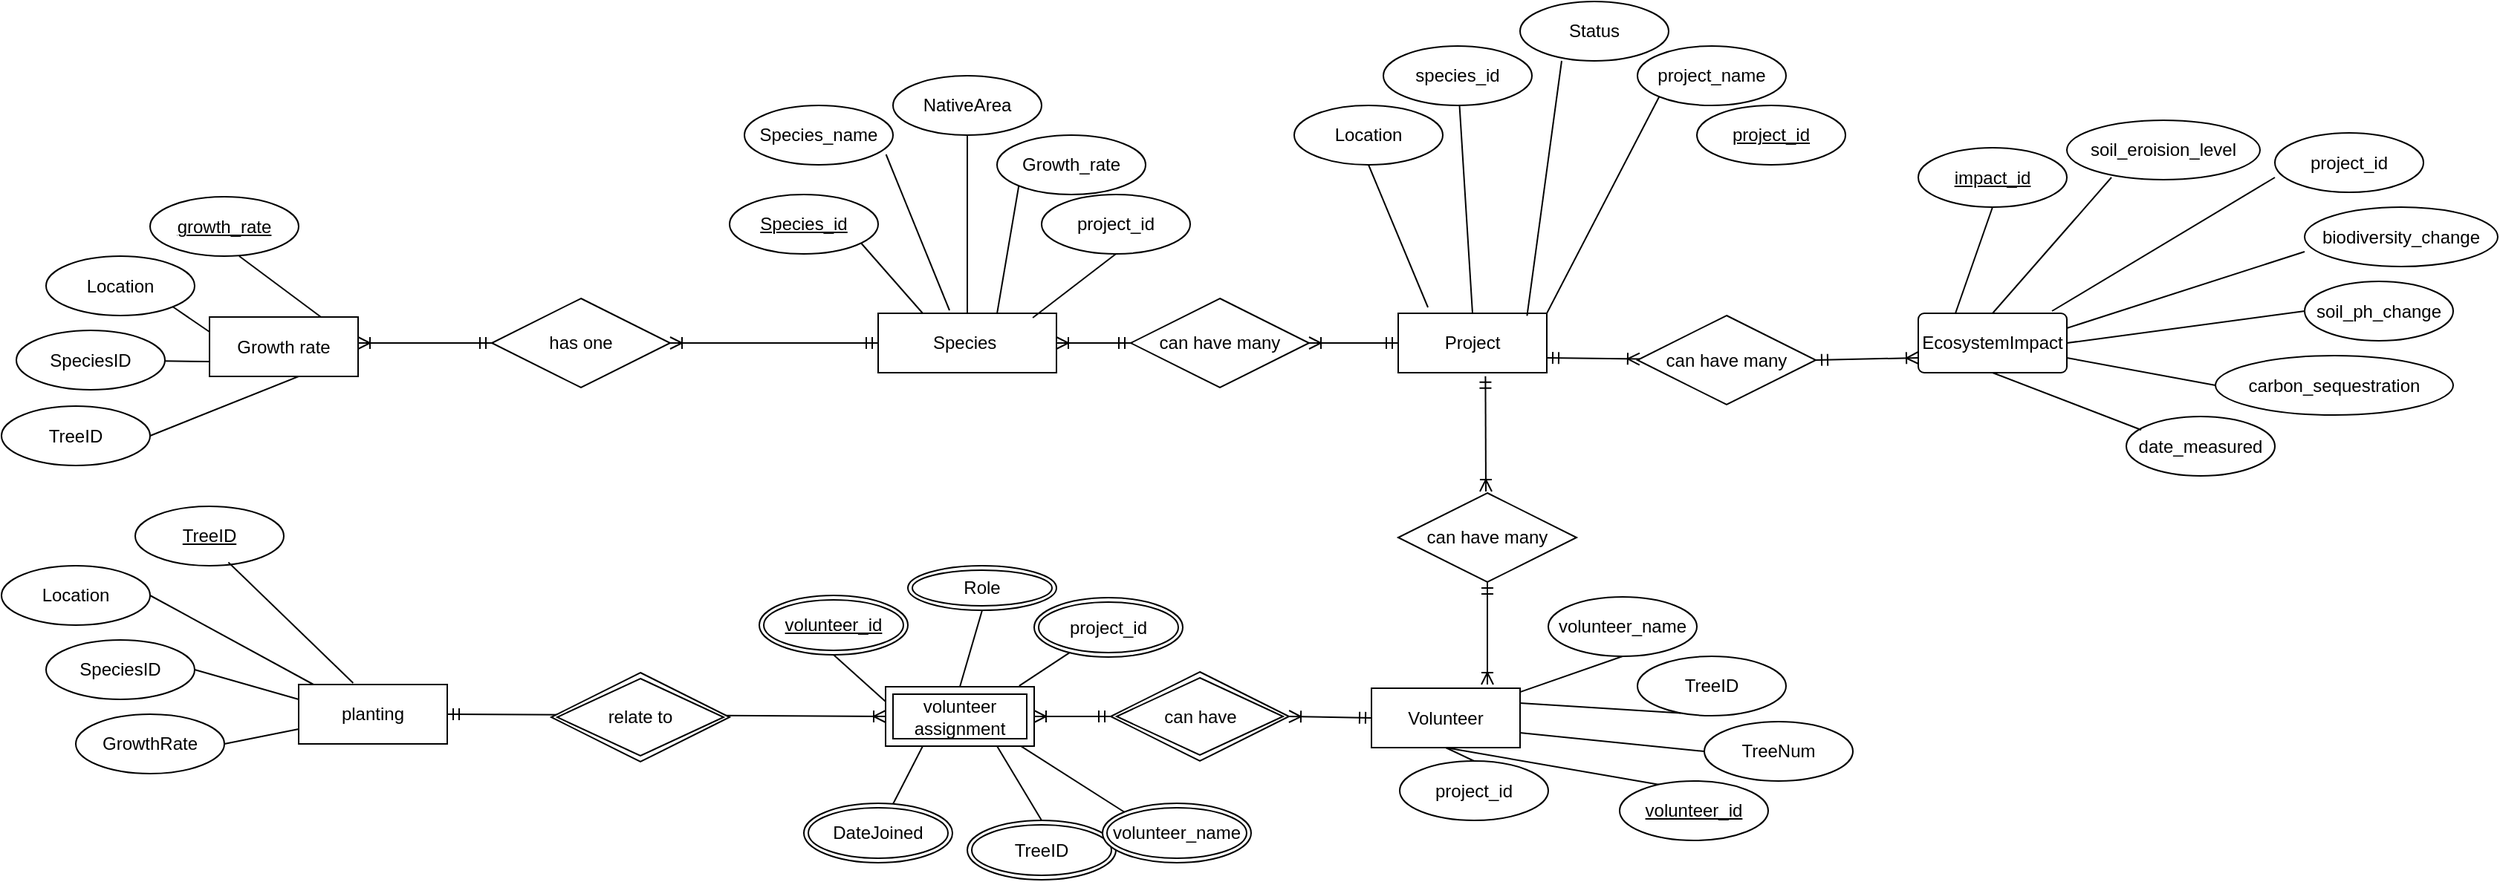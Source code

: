 <mxfile version="24.8.6">
  <diagram name="Page-1" id="6HX-MXcLMIl6TyerD5Ir">
    <mxGraphModel dx="1884" dy="493" grid="1" gridSize="10" guides="1" tooltips="1" connect="1" arrows="1" fold="1" page="1" pageScale="1" pageWidth="850" pageHeight="1100" math="0" shadow="0">
      <root>
        <mxCell id="0" />
        <mxCell id="1" parent="0" />
        <mxCell id="ytlrNSvULWhmnT2JwJBG-1" value="" style="edgeStyle=entityRelationEdgeStyle;fontSize=12;html=1;endArrow=ERmandOne;startArrow=ERoneToMany;rounded=0;startFill=0;endFill=0;exitX=1;exitY=0.5;exitDx=0;exitDy=0;entryX=0;entryY=0.5;entryDx=0;entryDy=0;" edge="1" parent="1" source="ytlrNSvULWhmnT2JwJBG-3" target="ytlrNSvULWhmnT2JwJBG-31">
          <mxGeometry width="100" height="100" relative="1" as="geometry">
            <mxPoint x="-20" y="320" as="sourcePoint" />
            <mxPoint x="80" y="220" as="targetPoint" />
          </mxGeometry>
        </mxCell>
        <mxCell id="ytlrNSvULWhmnT2JwJBG-2" value="" style="edgeStyle=entityRelationEdgeStyle;fontSize=12;html=1;endArrow=ERmandOne;startArrow=ERoneToMany;rounded=0;startFill=0;endFill=0;exitX=1;exitY=0.5;exitDx=0;exitDy=0;entryX=0;entryY=0.5;entryDx=0;entryDy=0;" edge="1" parent="1" source="ytlrNSvULWhmnT2JwJBG-20" target="ytlrNSvULWhmnT2JwJBG-3">
          <mxGeometry width="100" height="100" relative="1" as="geometry">
            <mxPoint x="-130" y="290" as="sourcePoint" />
            <mxPoint x="100" y="290" as="targetPoint" />
          </mxGeometry>
        </mxCell>
        <mxCell id="ytlrNSvULWhmnT2JwJBG-3" value="can have many" style="shape=rhombus;perimeter=rhombusPerimeter;whiteSpace=wrap;html=1;align=center;container=0;" vertex="1" parent="1">
          <mxGeometry x="-80" y="260" width="120" height="60" as="geometry" />
        </mxCell>
        <mxCell id="ytlrNSvULWhmnT2JwJBG-4" value="volunteer_name" style="ellipse;whiteSpace=wrap;html=1;align=center;container=0;" vertex="1" parent="1">
          <mxGeometry x="201" y="461" width="100" height="40" as="geometry" />
        </mxCell>
        <mxCell id="ytlrNSvULWhmnT2JwJBG-5" value="" style="endArrow=none;html=1;rounded=0;exitX=0.5;exitY=1;exitDx=0;exitDy=0;" edge="1" parent="1" source="ytlrNSvULWhmnT2JwJBG-4" target="ytlrNSvULWhmnT2JwJBG-59">
          <mxGeometry relative="1" as="geometry">
            <mxPoint x="170" y="440" as="sourcePoint" />
            <mxPoint x="330" y="440" as="targetPoint" />
          </mxGeometry>
        </mxCell>
        <mxCell id="ytlrNSvULWhmnT2JwJBG-6" value="TreeID" style="ellipse;whiteSpace=wrap;html=1;align=center;container=0;" vertex="1" parent="1">
          <mxGeometry x="261" y="501" width="100" height="40" as="geometry" />
        </mxCell>
        <mxCell id="ytlrNSvULWhmnT2JwJBG-7" value="" style="endArrow=none;html=1;rounded=0;entryX=1;entryY=0.25;entryDx=0;entryDy=0;exitX=0.291;exitY=0.957;exitDx=0;exitDy=0;exitPerimeter=0;" edge="1" parent="1" source="ytlrNSvULWhmnT2JwJBG-6" target="ytlrNSvULWhmnT2JwJBG-59">
          <mxGeometry relative="1" as="geometry">
            <mxPoint x="400" y="460" as="sourcePoint" />
            <mxPoint x="370" y="440" as="targetPoint" />
          </mxGeometry>
        </mxCell>
        <mxCell id="ytlrNSvULWhmnT2JwJBG-8" value="TreeNum" style="ellipse;whiteSpace=wrap;html=1;align=center;container=0;" vertex="1" parent="1">
          <mxGeometry x="306" y="545" width="100" height="40" as="geometry" />
        </mxCell>
        <mxCell id="ytlrNSvULWhmnT2JwJBG-9" value="" style="endArrow=none;html=1;rounded=0;exitX=0;exitY=0.5;exitDx=0;exitDy=0;entryX=1;entryY=0.75;entryDx=0;entryDy=0;" edge="1" parent="1" source="ytlrNSvULWhmnT2JwJBG-8" target="ytlrNSvULWhmnT2JwJBG-59">
          <mxGeometry relative="1" as="geometry">
            <mxPoint x="240" y="460" as="sourcePoint" />
            <mxPoint x="228" y="575" as="targetPoint" />
          </mxGeometry>
        </mxCell>
        <mxCell id="ytlrNSvULWhmnT2JwJBG-10" value="" style="endArrow=none;html=1;rounded=0;exitX=0.328;exitY=0.087;exitDx=0;exitDy=0;entryX=0.5;entryY=1;entryDx=0;entryDy=0;exitPerimeter=0;" edge="1" parent="1" source="ytlrNSvULWhmnT2JwJBG-11" target="ytlrNSvULWhmnT2JwJBG-59">
          <mxGeometry relative="1" as="geometry">
            <mxPoint x="230" y="435" as="sourcePoint" />
            <mxPoint x="390" y="435" as="targetPoint" />
          </mxGeometry>
        </mxCell>
        <mxCell id="ytlrNSvULWhmnT2JwJBG-11" value="volunteer_id" style="ellipse;whiteSpace=wrap;html=1;align=center;fontStyle=4;container=0;" vertex="1" parent="1">
          <mxGeometry x="249" y="585" width="100" height="40" as="geometry" />
        </mxCell>
        <mxCell id="ytlrNSvULWhmnT2JwJBG-12" value="" style="fontSize=12;html=1;endArrow=ERmandOne;startArrow=ERoneToMany;rounded=0;startFill=0;endFill=0;entryX=0.587;entryY=1.059;entryDx=0;entryDy=0;entryPerimeter=0;" edge="1" parent="1" target="ytlrNSvULWhmnT2JwJBG-31">
          <mxGeometry width="100" height="100" relative="1" as="geometry">
            <mxPoint x="159" y="390" as="sourcePoint" />
            <mxPoint x="157" y="441" as="targetPoint" />
          </mxGeometry>
        </mxCell>
        <mxCell id="ytlrNSvULWhmnT2JwJBG-13" value="" style="fontSize=12;html=1;endArrow=ERmandOne;startArrow=ERoneToMany;rounded=0;startFill=0;endFill=0;entryX=0.5;entryY=1;entryDx=0;entryDy=0;" edge="1" parent="1" target="ytlrNSvULWhmnT2JwJBG-14">
          <mxGeometry width="100" height="100" relative="1" as="geometry">
            <mxPoint x="160" y="520" as="sourcePoint" />
            <mxPoint x="159" y="312" as="targetPoint" />
          </mxGeometry>
        </mxCell>
        <mxCell id="ytlrNSvULWhmnT2JwJBG-14" value="can have many" style="shape=rhombus;perimeter=rhombusPerimeter;whiteSpace=wrap;html=1;align=center;container=0;" vertex="1" parent="1">
          <mxGeometry x="100" y="391" width="120" height="60" as="geometry" />
        </mxCell>
        <mxCell id="ytlrNSvULWhmnT2JwJBG-15" value="" style="fontSize=12;html=1;endArrow=ERoneToMany;startArrow=ERmandOne;rounded=0;exitX=1;exitY=0.5;exitDx=0;exitDy=0;entryX=0;entryY=0.5;entryDx=0;entryDy=0;endFill=0;" edge="1" parent="1" source="ytlrNSvULWhmnT2JwJBG-60" target="ytlrNSvULWhmnT2JwJBG-53">
          <mxGeometry width="100" height="100" relative="1" as="geometry">
            <mxPoint x="-520" y="545" as="sourcePoint" />
            <mxPoint x="-270" y="545" as="targetPoint" />
          </mxGeometry>
        </mxCell>
        <mxCell id="ytlrNSvULWhmnT2JwJBG-16" value="" style="fontSize=12;html=1;endArrow=ERmandOne;startArrow=ERoneToMany;rounded=0;startFill=0;endFill=0;entryX=0;entryY=0.5;entryDx=0;entryDy=0;" edge="1" parent="1" source="ytlrNSvULWhmnT2JwJBG-18" target="ytlrNSvULWhmnT2JwJBG-20">
          <mxGeometry width="100" height="100" relative="1" as="geometry">
            <mxPoint x="-600" y="290" as="sourcePoint" />
            <mxPoint x="-420" y="191.5" as="targetPoint" />
          </mxGeometry>
        </mxCell>
        <mxCell id="ytlrNSvULWhmnT2JwJBG-17" value="" style="fontSize=12;html=1;endArrow=ERmandOne;startArrow=ERoneToMany;rounded=0;startFill=0;endFill=0;entryX=0;entryY=0.5;entryDx=0;entryDy=0;" edge="1" parent="1" target="ytlrNSvULWhmnT2JwJBG-18">
          <mxGeometry width="100" height="100" relative="1" as="geometry">
            <mxPoint x="-600" y="290" as="sourcePoint" />
            <mxPoint x="-250" y="290" as="targetPoint" />
          </mxGeometry>
        </mxCell>
        <mxCell id="ytlrNSvULWhmnT2JwJBG-18" value="has one" style="shape=rhombus;perimeter=rhombusPerimeter;whiteSpace=wrap;html=1;align=center;container=0;" vertex="1" parent="1">
          <mxGeometry x="-510" y="260" width="120" height="60" as="geometry" />
        </mxCell>
        <mxCell id="ytlrNSvULWhmnT2JwJBG-19" value="relate to" style="shape=rhombus;double=1;perimeter=rhombusPerimeter;whiteSpace=wrap;html=1;align=center;container=0;" vertex="1" parent="1">
          <mxGeometry x="-470" y="512" width="120" height="60" as="geometry" />
        </mxCell>
        <mxCell id="ytlrNSvULWhmnT2JwJBG-20" value="Species&amp;nbsp;" style="whiteSpace=wrap;html=1;container=0;" vertex="1" parent="1">
          <mxGeometry x="-250" y="270" width="120" height="40" as="geometry" />
        </mxCell>
        <mxCell id="ytlrNSvULWhmnT2JwJBG-21" value="project_id" style="ellipse;whiteSpace=wrap;html=1;align=center;container=0;" vertex="1" parent="1">
          <mxGeometry x="-140" y="190" width="100" height="40" as="geometry" />
        </mxCell>
        <mxCell id="ytlrNSvULWhmnT2JwJBG-22" value="Species_name" style="ellipse;whiteSpace=wrap;html=1;align=center;container=0;" vertex="1" parent="1">
          <mxGeometry x="-340" y="130" width="100" height="40" as="geometry" />
        </mxCell>
        <mxCell id="ytlrNSvULWhmnT2JwJBG-23" value="NativeArea" style="ellipse;whiteSpace=wrap;html=1;align=center;container=0;" vertex="1" parent="1">
          <mxGeometry x="-240" y="110" width="100" height="40" as="geometry" />
        </mxCell>
        <mxCell id="ytlrNSvULWhmnT2JwJBG-24" value="Growth_rate" style="ellipse;whiteSpace=wrap;html=1;align=center;container=0;" vertex="1" parent="1">
          <mxGeometry x="-170" y="150" width="100" height="40" as="geometry" />
        </mxCell>
        <mxCell id="ytlrNSvULWhmnT2JwJBG-25" value="" style="endArrow=none;html=1;rounded=0;entryX=0;entryY=1;entryDx=0;entryDy=0;exitX=0.667;exitY=0;exitDx=0;exitDy=0;exitPerimeter=0;" edge="1" parent="1" source="ytlrNSvULWhmnT2JwJBG-20" target="ytlrNSvULWhmnT2JwJBG-24">
          <mxGeometry relative="1" as="geometry">
            <mxPoint x="-280" y="230" as="sourcePoint" />
            <mxPoint x="-120" y="230" as="targetPoint" />
          </mxGeometry>
        </mxCell>
        <mxCell id="ytlrNSvULWhmnT2JwJBG-26" value="" style="endArrow=none;html=1;rounded=0;entryX=0.5;entryY=1;entryDx=0;entryDy=0;exitX=0.5;exitY=0;exitDx=0;exitDy=0;" edge="1" parent="1" source="ytlrNSvULWhmnT2JwJBG-20" target="ytlrNSvULWhmnT2JwJBG-23">
          <mxGeometry relative="1" as="geometry">
            <mxPoint x="-280" y="230" as="sourcePoint" />
            <mxPoint x="-120" y="230" as="targetPoint" />
          </mxGeometry>
        </mxCell>
        <mxCell id="ytlrNSvULWhmnT2JwJBG-27" value="" style="endArrow=none;html=1;rounded=0;exitX=0.953;exitY=0.825;exitDx=0;exitDy=0;exitPerimeter=0;" edge="1" parent="1" source="ytlrNSvULWhmnT2JwJBG-22">
          <mxGeometry relative="1" as="geometry">
            <mxPoint x="-80" y="350" as="sourcePoint" />
            <mxPoint x="-202" y="268" as="targetPoint" />
          </mxGeometry>
        </mxCell>
        <mxCell id="ytlrNSvULWhmnT2JwJBG-28" value="" style="endArrow=none;html=1;rounded=0;exitX=1;exitY=1;exitDx=0;exitDy=0;entryX=0.25;entryY=0;entryDx=0;entryDy=0;" edge="1" parent="1" target="ytlrNSvULWhmnT2JwJBG-20">
          <mxGeometry relative="1" as="geometry">
            <mxPoint x="-264.645" y="219.142" as="sourcePoint" />
            <mxPoint x="90" y="360" as="targetPoint" />
          </mxGeometry>
        </mxCell>
        <mxCell id="ytlrNSvULWhmnT2JwJBG-29" value="" style="endArrow=none;html=1;rounded=0;exitX=0.867;exitY=0.075;exitDx=0;exitDy=0;exitPerimeter=0;entryX=0.5;entryY=1;entryDx=0;entryDy=0;" edge="1" parent="1" source="ytlrNSvULWhmnT2JwJBG-20" target="ytlrNSvULWhmnT2JwJBG-21">
          <mxGeometry relative="1" as="geometry">
            <mxPoint x="-210" y="240" as="sourcePoint" />
            <mxPoint x="-50" y="240" as="targetPoint" />
          </mxGeometry>
        </mxCell>
        <mxCell id="ytlrNSvULWhmnT2JwJBG-30" value="Species_id" style="ellipse;whiteSpace=wrap;html=1;align=center;fontStyle=4;container=0;" vertex="1" parent="1">
          <mxGeometry x="-350" y="190" width="100" height="40" as="geometry" />
        </mxCell>
        <mxCell id="ytlrNSvULWhmnT2JwJBG-31" value="Project" style="whiteSpace=wrap;html=1;align=center;container=0;" vertex="1" parent="1">
          <mxGeometry x="100" y="270" width="100" height="40" as="geometry" />
        </mxCell>
        <mxCell id="ytlrNSvULWhmnT2JwJBG-32" value="Location" style="ellipse;whiteSpace=wrap;html=1;align=center;container=0;" vertex="1" parent="1">
          <mxGeometry x="30" y="130" width="100" height="40" as="geometry" />
        </mxCell>
        <mxCell id="ytlrNSvULWhmnT2JwJBG-33" value="project_name" style="ellipse;whiteSpace=wrap;html=1;align=center;container=0;" vertex="1" parent="1">
          <mxGeometry x="261" y="90" width="100" height="40" as="geometry" />
        </mxCell>
        <mxCell id="ytlrNSvULWhmnT2JwJBG-34" value="species_id" style="ellipse;whiteSpace=wrap;html=1;align=center;container=0;" vertex="1" parent="1">
          <mxGeometry x="90" y="90" width="100" height="40" as="geometry" />
        </mxCell>
        <mxCell id="ytlrNSvULWhmnT2JwJBG-35" value="Status" style="ellipse;whiteSpace=wrap;html=1;align=center;container=0;" vertex="1" parent="1">
          <mxGeometry x="182" y="60" width="100" height="40" as="geometry" />
        </mxCell>
        <mxCell id="ytlrNSvULWhmnT2JwJBG-36" value="" style="endArrow=none;html=1;rounded=0;entryX=0.867;entryY=0.042;entryDx=0;entryDy=0;entryPerimeter=0;" edge="1" parent="1" target="ytlrNSvULWhmnT2JwJBG-31">
          <mxGeometry relative="1" as="geometry">
            <mxPoint x="210" y="100" as="sourcePoint" />
            <mxPoint x="280" y="340" as="targetPoint" />
          </mxGeometry>
        </mxCell>
        <mxCell id="ytlrNSvULWhmnT2JwJBG-37" value="" style="endArrow=none;html=1;rounded=0;exitX=0;exitY=1;exitDx=0;exitDy=0;entryX=1;entryY=0.25;entryDx=0;entryDy=0;" edge="1" parent="1" source="ytlrNSvULWhmnT2JwJBG-33" target="ytlrNSvULWhmnT2JwJBG-31">
          <mxGeometry relative="1" as="geometry">
            <mxPoint x="320" y="200" as="sourcePoint" />
            <mxPoint x="290" y="350" as="targetPoint" />
            <Array as="points">
              <mxPoint x="200" y="270" />
            </Array>
          </mxGeometry>
        </mxCell>
        <mxCell id="ytlrNSvULWhmnT2JwJBG-38" value="" style="endArrow=none;html=1;rounded=0;entryX=0.5;entryY=0;entryDx=0;entryDy=0;" edge="1" parent="1" source="ytlrNSvULWhmnT2JwJBG-34" target="ytlrNSvULWhmnT2JwJBG-31">
          <mxGeometry relative="1" as="geometry">
            <mxPoint x="70" y="290" as="sourcePoint" />
            <mxPoint x="230" y="290" as="targetPoint" />
          </mxGeometry>
        </mxCell>
        <mxCell id="ytlrNSvULWhmnT2JwJBG-39" value="" style="endArrow=none;html=1;rounded=0;exitX=0.5;exitY=1;exitDx=0;exitDy=0;" edge="1" parent="1" source="ytlrNSvULWhmnT2JwJBG-32">
          <mxGeometry relative="1" as="geometry">
            <mxPoint x="179" y="322" as="sourcePoint" />
            <mxPoint x="120" y="266" as="targetPoint" />
          </mxGeometry>
        </mxCell>
        <mxCell id="ytlrNSvULWhmnT2JwJBG-40" value="project_id" style="ellipse;whiteSpace=wrap;html=1;align=center;fontStyle=4;container=0;" vertex="1" parent="1">
          <mxGeometry x="301" y="130" width="100" height="40" as="geometry" />
        </mxCell>
        <mxCell id="ytlrNSvULWhmnT2JwJBG-41" value="" style="fontSize=12;html=1;endArrow=ERmandOne;startArrow=ERoneToMany;rounded=0;exitX=1;exitY=0.5;exitDx=0;exitDy=0;entryX=0;entryY=0.5;entryDx=0;entryDy=0;endFill=0;startFill=0;" edge="1" parent="1" source="ytlrNSvULWhmnT2JwJBG-43" target="ytlrNSvULWhmnT2JwJBG-59">
          <mxGeometry width="100" height="100" relative="1" as="geometry">
            <mxPoint x="26" y="542.5" as="sourcePoint" />
            <mxPoint x="101" y="541.5" as="targetPoint" />
          </mxGeometry>
        </mxCell>
        <mxCell id="ytlrNSvULWhmnT2JwJBG-42" value="" style="fontSize=12;html=1;endArrow=ERmandOne;startArrow=ERoneToMany;rounded=0;exitX=1;exitY=0.5;exitDx=0;exitDy=0;entryX=0;entryY=0.5;entryDx=0;entryDy=0;endFill=0;startFill=0;" edge="1" parent="1" source="ytlrNSvULWhmnT2JwJBG-53" target="ytlrNSvULWhmnT2JwJBG-43">
          <mxGeometry width="100" height="100" relative="1" as="geometry">
            <mxPoint x="-5.5" y="842.5" as="sourcePoint" />
            <mxPoint x="221.5" y="843.5" as="targetPoint" />
          </mxGeometry>
        </mxCell>
        <mxCell id="ytlrNSvULWhmnT2JwJBG-43" value="can have" style="shape=rhombus;double=1;perimeter=rhombusPerimeter;whiteSpace=wrap;html=1;align=center;container=0;" vertex="1" parent="1">
          <mxGeometry x="-93.5" y="511.5" width="120" height="60" as="geometry" />
        </mxCell>
        <mxCell id="ytlrNSvULWhmnT2JwJBG-44" value="project_id" style="ellipse;whiteSpace=wrap;html=1;align=center;container=0;" vertex="1" parent="1">
          <mxGeometry x="101" y="571.5" width="100" height="40" as="geometry" />
        </mxCell>
        <mxCell id="ytlrNSvULWhmnT2JwJBG-45" value="" style="endArrow=none;html=1;rounded=0;entryX=0.5;entryY=1;entryDx=0;entryDy=0;exitX=0.5;exitY=0;exitDx=0;exitDy=0;" edge="1" parent="1" source="ytlrNSvULWhmnT2JwJBG-44" target="ytlrNSvULWhmnT2JwJBG-59">
          <mxGeometry relative="1" as="geometry">
            <mxPoint x="102" y="607.5" as="sourcePoint" />
            <mxPoint x="122" y="567.5" as="targetPoint" />
          </mxGeometry>
        </mxCell>
        <mxCell id="ytlrNSvULWhmnT2JwJBG-46" value="" style="endArrow=none;html=1;rounded=0;exitX=0.904;exitY=0.989;exitDx=0;exitDy=0;entryX=0;entryY=0;entryDx=0;entryDy=0;exitPerimeter=0;" edge="1" parent="1" source="ytlrNSvULWhmnT2JwJBG-53" target="ytlrNSvULWhmnT2JwJBG-58">
          <mxGeometry relative="1" as="geometry">
            <mxPoint x="-160" y="572" as="sourcePoint" />
            <mxPoint x="-239" y="610" as="targetPoint" />
            <Array as="points" />
          </mxGeometry>
        </mxCell>
        <mxCell id="ytlrNSvULWhmnT2JwJBG-47" value="TreeID" style="ellipse;shape=doubleEllipse;margin=3;whiteSpace=wrap;html=1;align=center;container=0;" vertex="1" parent="1">
          <mxGeometry x="-190" y="611.5" width="100" height="40" as="geometry" />
        </mxCell>
        <mxCell id="ytlrNSvULWhmnT2JwJBG-48" value="" style="endArrow=none;html=1;rounded=0;exitX=0.75;exitY=1;exitDx=0;exitDy=0;entryX=0.5;entryY=0;entryDx=0;entryDy=0;" edge="1" parent="1" source="ytlrNSvULWhmnT2JwJBG-53" target="ytlrNSvULWhmnT2JwJBG-47">
          <mxGeometry relative="1" as="geometry">
            <mxPoint x="-175" y="500" as="sourcePoint" />
            <mxPoint x="-220" y="530" as="targetPoint" />
          </mxGeometry>
        </mxCell>
        <mxCell id="ytlrNSvULWhmnT2JwJBG-49" value="DateJoined" style="ellipse;shape=doubleEllipse;margin=3;whiteSpace=wrap;html=1;align=center;container=0;" vertex="1" parent="1">
          <mxGeometry x="-300" y="600" width="100" height="40" as="geometry" />
        </mxCell>
        <mxCell id="ytlrNSvULWhmnT2JwJBG-50" value="" style="endArrow=none;html=1;rounded=0;exitX=0.25;exitY=1;exitDx=0;exitDy=0;" edge="1" parent="1" source="ytlrNSvULWhmnT2JwJBG-53" target="ytlrNSvULWhmnT2JwJBG-49">
          <mxGeometry relative="1" as="geometry">
            <mxPoint x="-210" y="510" as="sourcePoint" />
            <mxPoint x="-140" y="560" as="targetPoint" />
          </mxGeometry>
        </mxCell>
        <mxCell id="ytlrNSvULWhmnT2JwJBG-51" value="project_id" style="ellipse;shape=doubleEllipse;margin=3;whiteSpace=wrap;html=1;align=center;container=0;" vertex="1" parent="1">
          <mxGeometry x="-145" y="461.5" width="100" height="40" as="geometry" />
        </mxCell>
        <mxCell id="ytlrNSvULWhmnT2JwJBG-52" value="" style="endArrow=none;html=1;rounded=0;entryX=0.899;entryY=-0.015;entryDx=0;entryDy=0;entryPerimeter=0;" edge="1" parent="1" source="ytlrNSvULWhmnT2JwJBG-51" target="ytlrNSvULWhmnT2JwJBG-53">
          <mxGeometry relative="1" as="geometry">
            <mxPoint x="-369" y="501.5" as="sourcePoint" />
            <mxPoint x="-299" y="551.5" as="targetPoint" />
          </mxGeometry>
        </mxCell>
        <mxCell id="ytlrNSvULWhmnT2JwJBG-53" value="volunteer assignment" style="shape=ext;margin=3;double=1;whiteSpace=wrap;html=1;align=center;container=0;" vertex="1" parent="1">
          <mxGeometry x="-245" y="521.5" width="100" height="40" as="geometry" />
        </mxCell>
        <mxCell id="ytlrNSvULWhmnT2JwJBG-54" value="Role" style="ellipse;shape=doubleEllipse;margin=3;whiteSpace=wrap;html=1;align=center;container=0;" vertex="1" parent="1">
          <mxGeometry x="-230" y="440" width="100" height="30" as="geometry" />
        </mxCell>
        <mxCell id="ytlrNSvULWhmnT2JwJBG-55" value="" style="endArrow=none;html=1;rounded=0;exitX=0.5;exitY=1;exitDx=0;exitDy=0;entryX=0.5;entryY=0;entryDx=0;entryDy=0;" edge="1" parent="1" source="ytlrNSvULWhmnT2JwJBG-54" target="ytlrNSvULWhmnT2JwJBG-53">
          <mxGeometry relative="1" as="geometry">
            <mxPoint x="-299" y="466.5" as="sourcePoint" />
            <mxPoint x="-229" y="516.5" as="targetPoint" />
          </mxGeometry>
        </mxCell>
        <mxCell id="ytlrNSvULWhmnT2JwJBG-56" value="volunteer_id" style="ellipse;shape=doubleEllipse;margin=3;whiteSpace=wrap;html=1;align=center;fontStyle=4;container=0;" vertex="1" parent="1">
          <mxGeometry x="-330" y="460" width="100" height="40" as="geometry" />
        </mxCell>
        <mxCell id="ytlrNSvULWhmnT2JwJBG-57" value="" style="endArrow=none;html=1;rounded=0;exitX=0.5;exitY=1;exitDx=0;exitDy=0;entryX=0;entryY=0.25;entryDx=0;entryDy=0;" edge="1" parent="1" source="ytlrNSvULWhmnT2JwJBG-56" target="ytlrNSvULWhmnT2JwJBG-53">
          <mxGeometry relative="1" as="geometry">
            <mxPoint x="-200" y="415" as="sourcePoint" />
            <mxPoint x="-240" y="480" as="targetPoint" />
          </mxGeometry>
        </mxCell>
        <mxCell id="ytlrNSvULWhmnT2JwJBG-58" value="volunteer_name" style="ellipse;shape=doubleEllipse;margin=3;whiteSpace=wrap;html=1;align=center;container=0;" vertex="1" parent="1">
          <mxGeometry x="-99" y="600" width="100" height="40" as="geometry" />
        </mxCell>
        <mxCell id="ytlrNSvULWhmnT2JwJBG-59" value="Volunteer" style="whiteSpace=wrap;html=1;align=center;container=0;" vertex="1" parent="1">
          <mxGeometry x="82" y="522.5" width="100" height="40" as="geometry" />
        </mxCell>
        <mxCell id="ytlrNSvULWhmnT2JwJBG-60" value="planting" style="whiteSpace=wrap;html=1;align=center;container=0;" vertex="1" parent="1">
          <mxGeometry x="-640" y="520" width="100" height="40" as="geometry" />
        </mxCell>
        <mxCell id="ytlrNSvULWhmnT2JwJBG-61" value="GrowthRate" style="ellipse;whiteSpace=wrap;html=1;align=center;container=0;" vertex="1" parent="1">
          <mxGeometry x="-790" y="540" width="100" height="40" as="geometry" />
        </mxCell>
        <mxCell id="ytlrNSvULWhmnT2JwJBG-62" value="SpeciesID" style="ellipse;whiteSpace=wrap;html=1;align=center;container=0;" vertex="1" parent="1">
          <mxGeometry x="-810" y="490" width="100" height="40" as="geometry" />
        </mxCell>
        <mxCell id="ytlrNSvULWhmnT2JwJBG-63" value="TreeID" style="ellipse;whiteSpace=wrap;html=1;align=center;fontStyle=4;container=0;" vertex="1" parent="1">
          <mxGeometry x="-750" y="400" width="100" height="40" as="geometry" />
        </mxCell>
        <mxCell id="ytlrNSvULWhmnT2JwJBG-64" value="" style="endArrow=none;html=1;rounded=0;exitX=1;exitY=0.5;exitDx=0;exitDy=0;entryX=0;entryY=0.25;entryDx=0;entryDy=0;" edge="1" parent="1" source="ytlrNSvULWhmnT2JwJBG-62" target="ytlrNSvULWhmnT2JwJBG-60">
          <mxGeometry relative="1" as="geometry">
            <mxPoint x="-710" y="523" as="sourcePoint" />
            <mxPoint x="-654" y="480" as="targetPoint" />
          </mxGeometry>
        </mxCell>
        <mxCell id="ytlrNSvULWhmnT2JwJBG-65" value="" style="endArrow=none;html=1;rounded=0;exitX=1;exitY=0.5;exitDx=0;exitDy=0;entryX=0;entryY=0.75;entryDx=0;entryDy=0;" edge="1" parent="1" source="ytlrNSvULWhmnT2JwJBG-61" target="ytlrNSvULWhmnT2JwJBG-60">
          <mxGeometry relative="1" as="geometry">
            <mxPoint x="-696" y="593" as="sourcePoint" />
            <mxPoint x="-640" y="550" as="targetPoint" />
          </mxGeometry>
        </mxCell>
        <mxCell id="ytlrNSvULWhmnT2JwJBG-66" value="" style="endArrow=none;html=1;rounded=0;exitX=0.627;exitY=0.942;exitDx=0;exitDy=0;entryX=0.367;entryY=-0.025;entryDx=0;entryDy=0;entryPerimeter=0;exitPerimeter=0;" edge="1" parent="1" source="ytlrNSvULWhmnT2JwJBG-63" target="ytlrNSvULWhmnT2JwJBG-60">
          <mxGeometry relative="1" as="geometry">
            <mxPoint x="-690" y="450" as="sourcePoint" />
            <mxPoint x="-630" y="470" as="targetPoint" />
          </mxGeometry>
        </mxCell>
        <mxCell id="ytlrNSvULWhmnT2JwJBG-67" value="" style="endArrow=none;html=1;rounded=0;exitX=1;exitY=0.5;exitDx=0;exitDy=0;" edge="1" parent="1" source="ytlrNSvULWhmnT2JwJBG-68">
          <mxGeometry relative="1" as="geometry">
            <mxPoint x="-720" y="470" as="sourcePoint" />
            <mxPoint x="-630" y="520" as="targetPoint" />
          </mxGeometry>
        </mxCell>
        <mxCell id="ytlrNSvULWhmnT2JwJBG-68" value="Location" style="ellipse;whiteSpace=wrap;html=1;align=center;container=0;" vertex="1" parent="1">
          <mxGeometry x="-840" y="440" width="100" height="40" as="geometry" />
        </mxCell>
        <mxCell id="ytlrNSvULWhmnT2JwJBG-69" value="Growth rate" style="whiteSpace=wrap;html=1;align=center;container=0;" vertex="1" parent="1">
          <mxGeometry x="-700" y="272.5" width="100" height="40" as="geometry" />
        </mxCell>
        <mxCell id="ytlrNSvULWhmnT2JwJBG-70" value="growth_rate" style="ellipse;whiteSpace=wrap;html=1;align=center;fontStyle=4;container=0;" vertex="1" parent="1">
          <mxGeometry x="-740" y="191.5" width="100" height="40" as="geometry" />
        </mxCell>
        <mxCell id="ytlrNSvULWhmnT2JwJBG-71" value="Location" style="ellipse;whiteSpace=wrap;html=1;align=center;container=0;" vertex="1" parent="1">
          <mxGeometry x="-810" y="231.5" width="100" height="40" as="geometry" />
        </mxCell>
        <mxCell id="ytlrNSvULWhmnT2JwJBG-72" value="SpeciesID" style="ellipse;whiteSpace=wrap;html=1;align=center;container=0;" vertex="1" parent="1">
          <mxGeometry x="-830" y="281.5" width="100" height="40" as="geometry" />
        </mxCell>
        <mxCell id="ytlrNSvULWhmnT2JwJBG-73" value="TreeID" style="ellipse;whiteSpace=wrap;html=1;align=center;fontStyle=0;container=0;" vertex="1" parent="1">
          <mxGeometry x="-840" y="332.5" width="100" height="40" as="geometry" />
        </mxCell>
        <mxCell id="ytlrNSvULWhmnT2JwJBG-74" value="" style="endArrow=none;html=1;rounded=0;exitX=1;exitY=0.5;exitDx=0;exitDy=0;entryX=1;entryY=0.5;entryDx=0;entryDy=0;" edge="1" parent="1" source="ytlrNSvULWhmnT2JwJBG-73">
          <mxGeometry relative="1" as="geometry">
            <mxPoint x="-490" y="292.5" as="sourcePoint" />
            <mxPoint x="-640" y="312.5" as="targetPoint" />
          </mxGeometry>
        </mxCell>
        <mxCell id="ytlrNSvULWhmnT2JwJBG-75" value="" style="endArrow=none;html=1;rounded=0;entryX=0;entryY=0.75;entryDx=0;entryDy=0;" edge="1" parent="1" source="ytlrNSvULWhmnT2JwJBG-72" target="ytlrNSvULWhmnT2JwJBG-69">
          <mxGeometry relative="1" as="geometry">
            <mxPoint x="-450" y="282.5" as="sourcePoint" />
            <mxPoint x="-600" y="302.5" as="targetPoint" />
          </mxGeometry>
        </mxCell>
        <mxCell id="ytlrNSvULWhmnT2JwJBG-76" value="" style="endArrow=none;html=1;rounded=0;entryX=0;entryY=0.25;entryDx=0;entryDy=0;exitX=1;exitY=1;exitDx=0;exitDy=0;" edge="1" parent="1" source="ytlrNSvULWhmnT2JwJBG-71" target="ytlrNSvULWhmnT2JwJBG-69">
          <mxGeometry relative="1" as="geometry">
            <mxPoint x="-510" y="272.5" as="sourcePoint" />
            <mxPoint x="-600" y="282.5" as="targetPoint" />
          </mxGeometry>
        </mxCell>
        <mxCell id="ytlrNSvULWhmnT2JwJBG-77" value="" style="endArrow=none;html=1;rounded=0;entryX=0.75;entryY=0;entryDx=0;entryDy=0;" edge="1" parent="1" target="ytlrNSvULWhmnT2JwJBG-69">
          <mxGeometry relative="1" as="geometry">
            <mxPoint x="-680" y="231.5" as="sourcePoint" />
            <mxPoint x="-670" y="272.5" as="targetPoint" />
          </mxGeometry>
        </mxCell>
        <mxCell id="ytlrNSvULWhmnT2JwJBG-78" value="" style="group" connectable="0" vertex="1" parent="1">
          <mxGeometry x="450" y="140" width="390" height="239.5" as="geometry" />
        </mxCell>
        <mxCell id="ytlrNSvULWhmnT2JwJBG-79" value="" style="endArrow=none;html=1;rounded=0;entryX=1;entryY=0.25;entryDx=0;entryDy=0;" edge="1" parent="ytlrNSvULWhmnT2JwJBG-78" target="ytlrNSvULWhmnT2JwJBG-80">
          <mxGeometry relative="1" as="geometry">
            <mxPoint x="260" y="88.5" as="sourcePoint" />
            <mxPoint x="124.36" y="174.36" as="targetPoint" />
          </mxGeometry>
        </mxCell>
        <mxCell id="ytlrNSvULWhmnT2JwJBG-80" value="EcosystemImpact" style="rounded=1;arcSize=10;whiteSpace=wrap;html=1;align=center;" vertex="1" parent="ytlrNSvULWhmnT2JwJBG-78">
          <mxGeometry y="130" width="100" height="40" as="geometry" />
        </mxCell>
        <mxCell id="ytlrNSvULWhmnT2JwJBG-81" value="" style="endArrow=none;html=1;rounded=0;entryX=1;entryY=0.75;entryDx=0;entryDy=0;exitX=0;exitY=0.5;exitDx=0;exitDy=0;" edge="1" parent="ytlrNSvULWhmnT2JwJBG-78" source="ytlrNSvULWhmnT2JwJBG-87" target="ytlrNSvULWhmnT2JwJBG-80">
          <mxGeometry relative="1" as="geometry">
            <mxPoint x="200" y="168.5" as="sourcePoint" />
            <mxPoint x="134" y="270" as="targetPoint" />
          </mxGeometry>
        </mxCell>
        <mxCell id="ytlrNSvULWhmnT2JwJBG-82" value="" style="endArrow=none;html=1;rounded=0;entryX=1;entryY=0.5;entryDx=0;entryDy=0;exitX=0;exitY=0.5;exitDx=0;exitDy=0;" edge="1" parent="ytlrNSvULWhmnT2JwJBG-78" source="ytlrNSvULWhmnT2JwJBG-89" target="ytlrNSvULWhmnT2JwJBG-80">
          <mxGeometry relative="1" as="geometry">
            <mxPoint x="240" y="143.5" as="sourcePoint" />
            <mxPoint x="290" y="259.5" as="targetPoint" />
          </mxGeometry>
        </mxCell>
        <mxCell id="ytlrNSvULWhmnT2JwJBG-83" value="" style="endArrow=none;html=1;rounded=0;" edge="1" parent="ytlrNSvULWhmnT2JwJBG-78">
          <mxGeometry relative="1" as="geometry">
            <mxPoint x="240" y="38.5" as="sourcePoint" />
            <mxPoint x="90" y="128.5" as="targetPoint" />
          </mxGeometry>
        </mxCell>
        <mxCell id="ytlrNSvULWhmnT2JwJBG-84" value="" style="endArrow=none;html=1;rounded=0;entryX=0.5;entryY=0;entryDx=0;entryDy=0;" edge="1" parent="ytlrNSvULWhmnT2JwJBG-78" target="ytlrNSvULWhmnT2JwJBG-80">
          <mxGeometry relative="1" as="geometry">
            <mxPoint x="130" y="38.5" as="sourcePoint" />
            <mxPoint x="120" y="134.5" as="targetPoint" />
          </mxGeometry>
        </mxCell>
        <mxCell id="ytlrNSvULWhmnT2JwJBG-85" value="" style="endArrow=none;html=1;rounded=0;exitX=0.5;exitY=1;exitDx=0;exitDy=0;entryX=0.25;entryY=0;entryDx=0;entryDy=0;" edge="1" parent="ytlrNSvULWhmnT2JwJBG-78" source="ytlrNSvULWhmnT2JwJBG-86" target="ytlrNSvULWhmnT2JwJBG-80">
          <mxGeometry relative="1" as="geometry">
            <mxPoint x="226" y="68.5" as="sourcePoint" />
            <mxPoint x="110" y="184.5" as="targetPoint" />
          </mxGeometry>
        </mxCell>
        <mxCell id="ytlrNSvULWhmnT2JwJBG-86" value="impact_id" style="ellipse;whiteSpace=wrap;html=1;align=center;fontStyle=4;container=0;" vertex="1" parent="ytlrNSvULWhmnT2JwJBG-78">
          <mxGeometry y="18.5" width="100" height="40" as="geometry" />
        </mxCell>
        <mxCell id="ytlrNSvULWhmnT2JwJBG-87" value="carbon_sequestration" style="ellipse;whiteSpace=wrap;html=1;align=center;container=0;" vertex="1" parent="ytlrNSvULWhmnT2JwJBG-78">
          <mxGeometry x="200" y="158.5" width="160" height="40" as="geometry" />
        </mxCell>
        <mxCell id="ytlrNSvULWhmnT2JwJBG-88" value="soil_eroision_level" style="ellipse;whiteSpace=wrap;html=1;align=center;container=0;" vertex="1" parent="ytlrNSvULWhmnT2JwJBG-78">
          <mxGeometry x="100" width="130" height="40" as="geometry" />
        </mxCell>
        <mxCell id="ytlrNSvULWhmnT2JwJBG-89" value="soil_ph_change" style="ellipse;whiteSpace=wrap;html=1;align=center;container=0;" vertex="1" parent="ytlrNSvULWhmnT2JwJBG-78">
          <mxGeometry x="260" y="108.5" width="100" height="40" as="geometry" />
        </mxCell>
        <mxCell id="ytlrNSvULWhmnT2JwJBG-90" value="biodiversity_change" style="ellipse;whiteSpace=wrap;html=1;align=center;container=0;" vertex="1" parent="ytlrNSvULWhmnT2JwJBG-78">
          <mxGeometry x="260" y="58.5" width="130" height="40" as="geometry" />
        </mxCell>
        <mxCell id="ytlrNSvULWhmnT2JwJBG-91" value="project_id" style="ellipse;whiteSpace=wrap;html=1;align=center;container=0;" vertex="1" parent="ytlrNSvULWhmnT2JwJBG-78">
          <mxGeometry x="240" y="8.5" width="100" height="40" as="geometry" />
        </mxCell>
        <mxCell id="ytlrNSvULWhmnT2JwJBG-92" value="date_measured" style="ellipse;whiteSpace=wrap;html=1;align=center;container=0;" vertex="1" parent="ytlrNSvULWhmnT2JwJBG-78">
          <mxGeometry x="140" y="199.5" width="100" height="40" as="geometry" />
        </mxCell>
        <mxCell id="ytlrNSvULWhmnT2JwJBG-93" value="" style="endArrow=none;html=1;rounded=0;entryX=0.5;entryY=1;entryDx=0;entryDy=0;" edge="1" parent="ytlrNSvULWhmnT2JwJBG-78" target="ytlrNSvULWhmnT2JwJBG-80">
          <mxGeometry relative="1" as="geometry">
            <mxPoint x="150" y="208.5" as="sourcePoint" />
            <mxPoint y="274.5" as="targetPoint" />
          </mxGeometry>
        </mxCell>
        <mxCell id="ytlrNSvULWhmnT2JwJBG-94" value="" style="fontSize=12;html=1;endArrow=ERoneToMany;startArrow=ERmandOne;rounded=0;exitX=1;exitY=0.5;exitDx=0;exitDy=0;" edge="1" parent="1" source="ytlrNSvULWhmnT2JwJBG-96">
          <mxGeometry width="100" height="100" relative="1" as="geometry">
            <mxPoint x="450" y="380" as="sourcePoint" />
            <mxPoint x="450" y="300" as="targetPoint" />
          </mxGeometry>
        </mxCell>
        <mxCell id="ytlrNSvULWhmnT2JwJBG-95" value="" style="fontSize=12;html=1;endArrow=ERoneToMany;startArrow=ERmandOne;rounded=0;exitX=1;exitY=0.75;exitDx=0;exitDy=0;" edge="1" parent="1" source="ytlrNSvULWhmnT2JwJBG-31" target="ytlrNSvULWhmnT2JwJBG-96">
          <mxGeometry width="100" height="100" relative="1" as="geometry">
            <mxPoint x="200" y="300" as="sourcePoint" />
            <mxPoint x="450" y="300" as="targetPoint" />
          </mxGeometry>
        </mxCell>
        <mxCell id="ytlrNSvULWhmnT2JwJBG-96" value="can have many" style="shape=rhombus;perimeter=rhombusPerimeter;whiteSpace=wrap;html=1;align=center;" vertex="1" parent="1">
          <mxGeometry x="261" y="271.5" width="120" height="60" as="geometry" />
        </mxCell>
      </root>
    </mxGraphModel>
  </diagram>
</mxfile>
